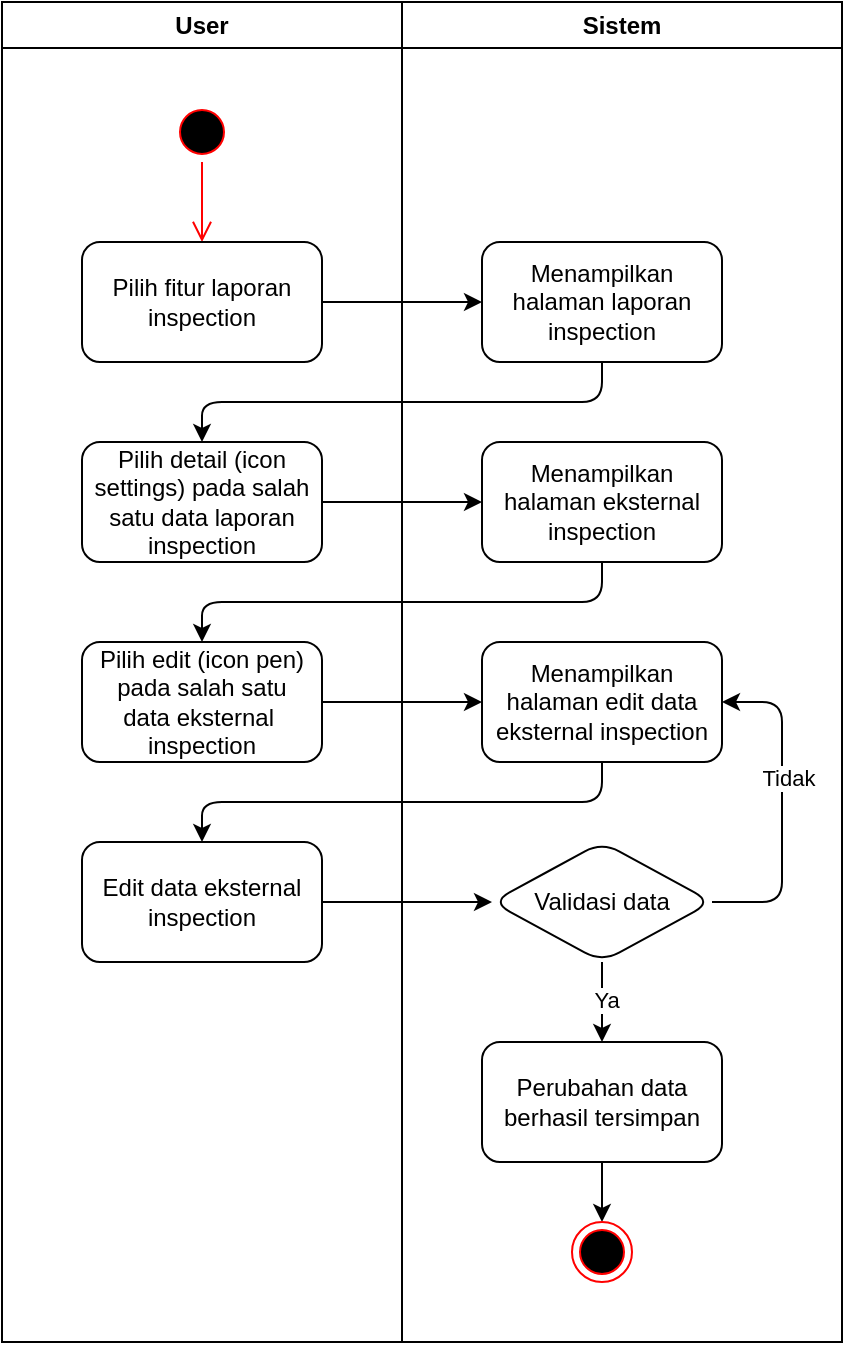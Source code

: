 <mxfile>
    <diagram id="41XFeuXWlmGNxZcapAfK" name="Page-1">
        <mxGraphModel dx="1072" dy="444" grid="1" gridSize="10" guides="1" tooltips="1" connect="1" arrows="1" fold="1" page="1" pageScale="1" pageWidth="850" pageHeight="1100" math="0" shadow="0">
            <root>
                <mxCell id="0"/>
                <mxCell id="1" parent="0"/>
                <mxCell id="43" value="User" style="swimlane;whiteSpace=wrap;html=1;" vertex="1" parent="1">
                    <mxGeometry x="80" y="80" width="200" height="670" as="geometry"/>
                </mxCell>
                <mxCell id="44" value="" style="ellipse;html=1;shape=startState;fillColor=#000000;strokeColor=#ff0000;" vertex="1" parent="43">
                    <mxGeometry x="85" y="50" width="30" height="30" as="geometry"/>
                </mxCell>
                <mxCell id="45" value="" style="edgeStyle=orthogonalEdgeStyle;html=1;verticalAlign=bottom;endArrow=open;endSize=8;strokeColor=#ff0000;entryX=0.5;entryY=0;entryDx=0;entryDy=0;" edge="1" parent="43" source="44" target="46">
                    <mxGeometry relative="1" as="geometry">
                        <mxPoint x="100" y="140" as="targetPoint"/>
                    </mxGeometry>
                </mxCell>
                <mxCell id="46" value="Pilih fitur laporan inspection" style="rounded=1;whiteSpace=wrap;html=1;" vertex="1" parent="43">
                    <mxGeometry x="40" y="120" width="120" height="60" as="geometry"/>
                </mxCell>
                <mxCell id="47" value="&lt;span style=&quot;color: rgb(0, 0, 0);&quot;&gt;Pilih detail (icon settings) pada salah satu data laporan inspection&lt;/span&gt;" style="rounded=1;whiteSpace=wrap;html=1;" vertex="1" parent="43">
                    <mxGeometry x="40" y="220" width="120" height="60" as="geometry"/>
                </mxCell>
                <mxCell id="48" value="Pilih edit (icon pen) pada salah satu data&amp;nbsp;&lt;span style=&quot;color: rgb(0, 0, 0);&quot;&gt;eksternal&amp;nbsp;&lt;/span&gt;&lt;div&gt;&lt;span style=&quot;background-color: transparent;&quot;&gt;inspection&lt;/span&gt;&lt;/div&gt;" style="rounded=1;whiteSpace=wrap;html=1;" vertex="1" parent="43">
                    <mxGeometry x="40" y="320" width="120" height="60" as="geometry"/>
                </mxCell>
                <mxCell id="49" value="Edit data eksternal inspection" style="rounded=1;whiteSpace=wrap;html=1;" vertex="1" parent="43">
                    <mxGeometry x="40" y="420" width="120" height="60" as="geometry"/>
                </mxCell>
                <mxCell id="50" value="Sistem" style="swimlane;whiteSpace=wrap;html=1;" vertex="1" parent="1">
                    <mxGeometry x="280" y="80" width="220" height="670" as="geometry"/>
                </mxCell>
                <mxCell id="51" value="Menampilkan halaman laporan inspection" style="rounded=1;whiteSpace=wrap;html=1;" vertex="1" parent="50">
                    <mxGeometry x="40" y="120" width="120" height="60" as="geometry"/>
                </mxCell>
                <mxCell id="52" value="Menampilkan halaman eksternal inspection" style="rounded=1;whiteSpace=wrap;html=1;" vertex="1" parent="50">
                    <mxGeometry x="40" y="220" width="120" height="60" as="geometry"/>
                </mxCell>
                <mxCell id="53" value="Menampilkan halaman edit data eksternal inspection" style="rounded=1;whiteSpace=wrap;html=1;" vertex="1" parent="50">
                    <mxGeometry x="40" y="320" width="120" height="60" as="geometry"/>
                </mxCell>
                <mxCell id="54" style="edgeStyle=none;html=1;entryX=1;entryY=0.5;entryDx=0;entryDy=0;" edge="1" parent="50" source="58" target="53">
                    <mxGeometry relative="1" as="geometry">
                        <Array as="points">
                            <mxPoint x="190" y="450"/>
                            <mxPoint x="190" y="350"/>
                        </Array>
                    </mxGeometry>
                </mxCell>
                <mxCell id="55" value="Tidak" style="edgeLabel;html=1;align=center;verticalAlign=middle;resizable=0;points=[];" vertex="1" connectable="0" parent="54">
                    <mxGeometry x="0.183" y="-3" relative="1" as="geometry">
                        <mxPoint as="offset"/>
                    </mxGeometry>
                </mxCell>
                <mxCell id="56" value="" style="edgeStyle=none;html=1;" edge="1" parent="50" source="58" target="60">
                    <mxGeometry relative="1" as="geometry"/>
                </mxCell>
                <mxCell id="57" value="Ya" style="edgeLabel;html=1;align=center;verticalAlign=middle;resizable=0;points=[];" vertex="1" connectable="0" parent="56">
                    <mxGeometry x="-0.054" y="2" relative="1" as="geometry">
                        <mxPoint as="offset"/>
                    </mxGeometry>
                </mxCell>
                <mxCell id="58" value="Validasi data" style="rhombus;whiteSpace=wrap;html=1;rounded=1;" vertex="1" parent="50">
                    <mxGeometry x="45" y="420" width="110" height="60" as="geometry"/>
                </mxCell>
                <mxCell id="59" value="" style="edgeStyle=none;html=1;" edge="1" parent="50" source="60" target="61">
                    <mxGeometry relative="1" as="geometry"/>
                </mxCell>
                <mxCell id="60" value="Perubahan data berhasil tersimpan" style="whiteSpace=wrap;html=1;rounded=1;" vertex="1" parent="50">
                    <mxGeometry x="40" y="520" width="120" height="60" as="geometry"/>
                </mxCell>
                <mxCell id="61" value="" style="ellipse;html=1;shape=endState;fillColor=#000000;strokeColor=#ff0000;" vertex="1" parent="50">
                    <mxGeometry x="85" y="610" width="30" height="30" as="geometry"/>
                </mxCell>
                <mxCell id="62" value="" style="edgeStyle=none;html=1;" edge="1" parent="1" source="46" target="51">
                    <mxGeometry relative="1" as="geometry"/>
                </mxCell>
                <mxCell id="63" value="" style="edgeStyle=none;html=1;entryX=0.5;entryY=0;entryDx=0;entryDy=0;" edge="1" parent="1" source="51" target="47">
                    <mxGeometry relative="1" as="geometry">
                        <Array as="points">
                            <mxPoint x="380" y="280"/>
                            <mxPoint x="180" y="280"/>
                        </Array>
                    </mxGeometry>
                </mxCell>
                <mxCell id="64" value="" style="edgeStyle=none;html=1;" edge="1" parent="1" source="47" target="52">
                    <mxGeometry relative="1" as="geometry"/>
                </mxCell>
                <mxCell id="65" value="" style="edgeStyle=none;html=1;" edge="1" parent="1" source="52" target="48">
                    <mxGeometry relative="1" as="geometry">
                        <Array as="points">
                            <mxPoint x="380" y="380"/>
                            <mxPoint x="180" y="380"/>
                        </Array>
                    </mxGeometry>
                </mxCell>
                <mxCell id="66" value="" style="edgeStyle=none;html=1;" edge="1" parent="1" source="48" target="53">
                    <mxGeometry relative="1" as="geometry"/>
                </mxCell>
                <mxCell id="67" value="" style="edgeStyle=none;html=1;entryX=0.5;entryY=0;entryDx=0;entryDy=0;" edge="1" parent="1" source="53" target="49">
                    <mxGeometry relative="1" as="geometry">
                        <Array as="points">
                            <mxPoint x="380" y="480"/>
                            <mxPoint x="180" y="480"/>
                        </Array>
                    </mxGeometry>
                </mxCell>
                <mxCell id="68" value="" style="edgeStyle=none;html=1;" edge="1" parent="1" source="49" target="58">
                    <mxGeometry relative="1" as="geometry"/>
                </mxCell>
            </root>
        </mxGraphModel>
    </diagram>
</mxfile>